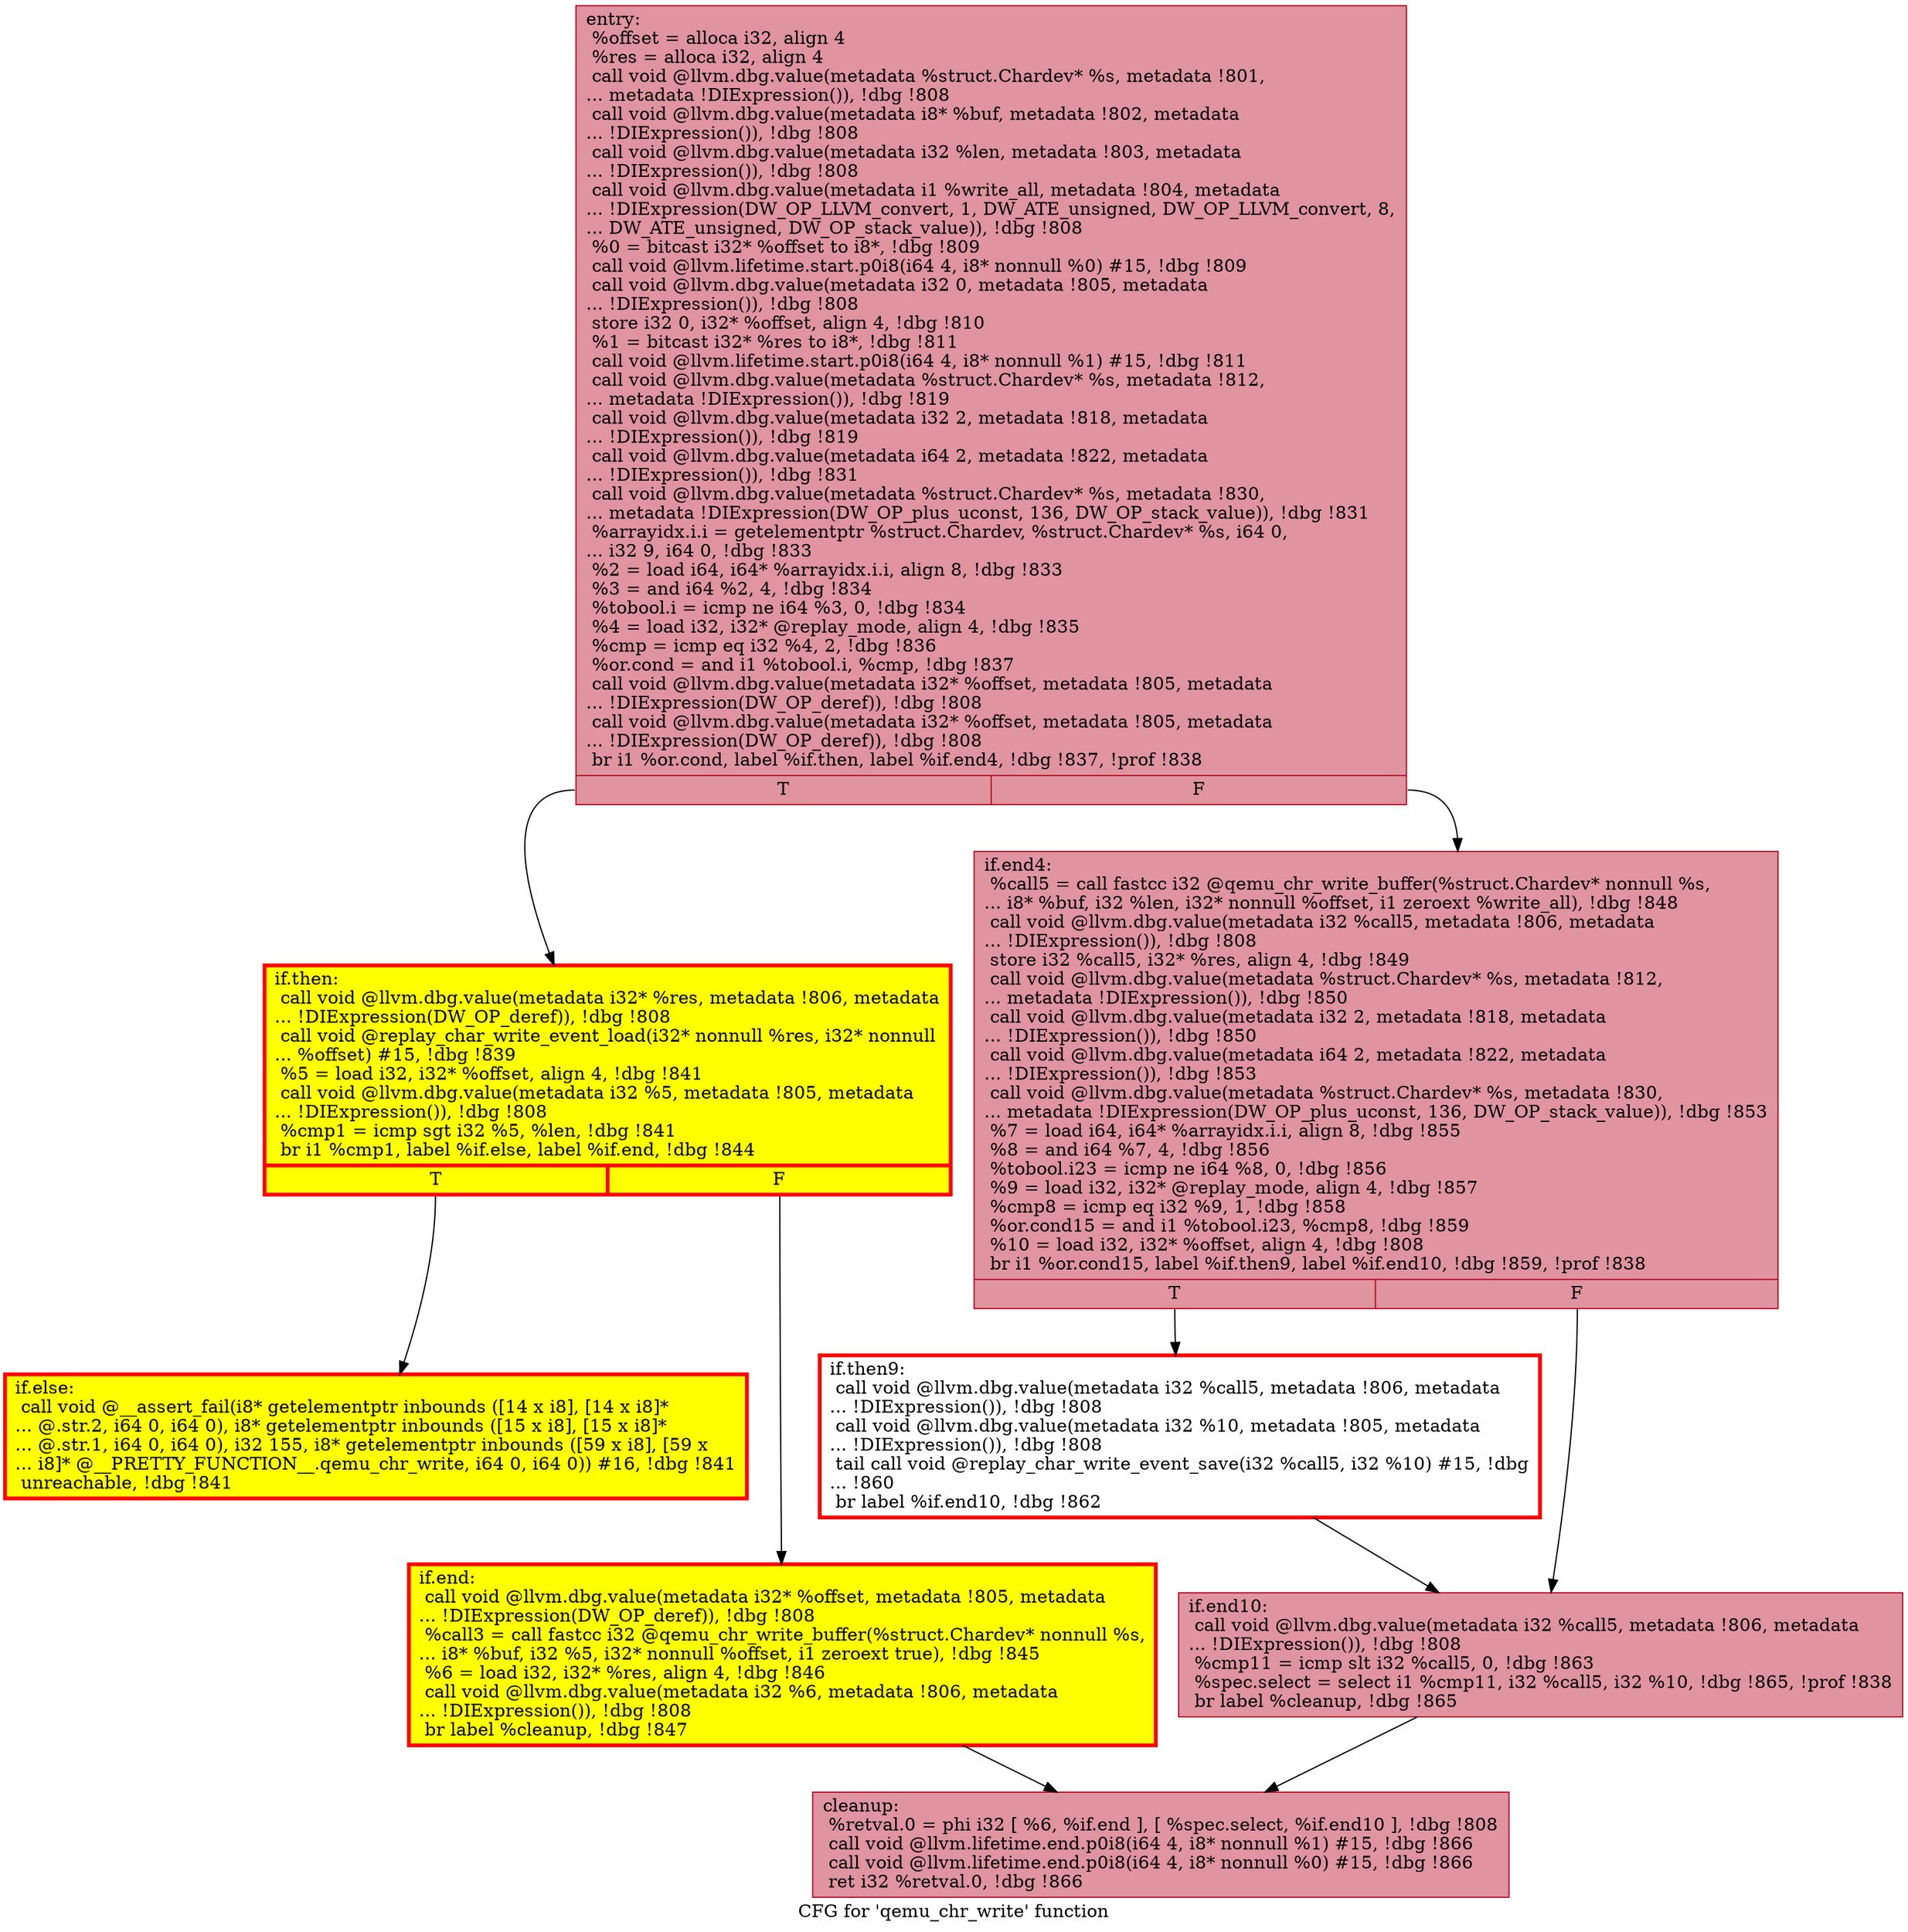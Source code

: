 digraph "CFG for 'qemu_chr_write' function" {
	label="CFG for 'qemu_chr_write' function";

	Node0x55fa00cb3be0 [shape=record,color="#b70d28ff", style=filled, fillcolor="#b70d2870",label="{entry:\l  %offset = alloca i32, align 4\l  %res = alloca i32, align 4\l  call void @llvm.dbg.value(metadata %struct.Chardev* %s, metadata !801,\l... metadata !DIExpression()), !dbg !808\l  call void @llvm.dbg.value(metadata i8* %buf, metadata !802, metadata\l... !DIExpression()), !dbg !808\l  call void @llvm.dbg.value(metadata i32 %len, metadata !803, metadata\l... !DIExpression()), !dbg !808\l  call void @llvm.dbg.value(metadata i1 %write_all, metadata !804, metadata\l... !DIExpression(DW_OP_LLVM_convert, 1, DW_ATE_unsigned, DW_OP_LLVM_convert, 8,\l... DW_ATE_unsigned, DW_OP_stack_value)), !dbg !808\l  %0 = bitcast i32* %offset to i8*, !dbg !809\l  call void @llvm.lifetime.start.p0i8(i64 4, i8* nonnull %0) #15, !dbg !809\l  call void @llvm.dbg.value(metadata i32 0, metadata !805, metadata\l... !DIExpression()), !dbg !808\l  store i32 0, i32* %offset, align 4, !dbg !810\l  %1 = bitcast i32* %res to i8*, !dbg !811\l  call void @llvm.lifetime.start.p0i8(i64 4, i8* nonnull %1) #15, !dbg !811\l  call void @llvm.dbg.value(metadata %struct.Chardev* %s, metadata !812,\l... metadata !DIExpression()), !dbg !819\l  call void @llvm.dbg.value(metadata i32 2, metadata !818, metadata\l... !DIExpression()), !dbg !819\l  call void @llvm.dbg.value(metadata i64 2, metadata !822, metadata\l... !DIExpression()), !dbg !831\l  call void @llvm.dbg.value(metadata %struct.Chardev* %s, metadata !830,\l... metadata !DIExpression(DW_OP_plus_uconst, 136, DW_OP_stack_value)), !dbg !831\l  %arrayidx.i.i = getelementptr %struct.Chardev, %struct.Chardev* %s, i64 0,\l... i32 9, i64 0, !dbg !833\l  %2 = load i64, i64* %arrayidx.i.i, align 8, !dbg !833\l  %3 = and i64 %2, 4, !dbg !834\l  %tobool.i = icmp ne i64 %3, 0, !dbg !834\l  %4 = load i32, i32* @replay_mode, align 4, !dbg !835\l  %cmp = icmp eq i32 %4, 2, !dbg !836\l  %or.cond = and i1 %tobool.i, %cmp, !dbg !837\l  call void @llvm.dbg.value(metadata i32* %offset, metadata !805, metadata\l... !DIExpression(DW_OP_deref)), !dbg !808\l  call void @llvm.dbg.value(metadata i32* %offset, metadata !805, metadata\l... !DIExpression(DW_OP_deref)), !dbg !808\l  br i1 %or.cond, label %if.then, label %if.end4, !dbg !837, !prof !838\l|{<s0>T|<s1>F}}"];
	Node0x55fa00cb3be0:s0 -> Node0x55fa00cbf810;
	Node0x55fa00cb3be0:s1 -> Node0x55fa00cbf880;
	Node0x55fa00cbf810 [shape=record,penwidth=3.0, style="filled", color="red", fillcolor="yellow",label="{if.then:                                          \l  call void @llvm.dbg.value(metadata i32* %res, metadata !806, metadata\l... !DIExpression(DW_OP_deref)), !dbg !808\l  call void @replay_char_write_event_load(i32* nonnull %res, i32* nonnull\l... %offset) #15, !dbg !839\l  %5 = load i32, i32* %offset, align 4, !dbg !841\l  call void @llvm.dbg.value(metadata i32 %5, metadata !805, metadata\l... !DIExpression()), !dbg !808\l  %cmp1 = icmp sgt i32 %5, %len, !dbg !841\l  br i1 %cmp1, label %if.else, label %if.end, !dbg !844\l|{<s0>T|<s1>F}}"];
	Node0x55fa00cbf810:s0 -> Node0x55fa00cc0e10;
	Node0x55fa00cbf810:s1 -> Node0x55fa00cc1480;
	Node0x55fa00cc0e10 [shape=record,penwidth=3.0, style="filled", color="red", fillcolor="yellow",label="{if.else:                                          \l  call void @__assert_fail(i8* getelementptr inbounds ([14 x i8], [14 x i8]*\l... @.str.2, i64 0, i64 0), i8* getelementptr inbounds ([15 x i8], [15 x i8]*\l... @.str.1, i64 0, i64 0), i32 155, i8* getelementptr inbounds ([59 x i8], [59 x\l... i8]* @__PRETTY_FUNCTION__.qemu_chr_write, i64 0, i64 0)) #16, !dbg !841\l  unreachable, !dbg !841\l}"];
	Node0x55fa00cc1480 [shape=record,penwidth=3.0, style="filled", color="red", fillcolor="yellow",label="{if.end:                                           \l  call void @llvm.dbg.value(metadata i32* %offset, metadata !805, metadata\l... !DIExpression(DW_OP_deref)), !dbg !808\l  %call3 = call fastcc i32 @qemu_chr_write_buffer(%struct.Chardev* nonnull %s,\l... i8* %buf, i32 %5, i32* nonnull %offset, i1 zeroext true), !dbg !845\l  %6 = load i32, i32* %res, align 4, !dbg !846\l  call void @llvm.dbg.value(metadata i32 %6, metadata !806, metadata\l... !DIExpression()), !dbg !808\l  br label %cleanup, !dbg !847\l}"];
	Node0x55fa00cc1480 -> Node0x55fa00cadbb0;
	Node0x55fa00cbf880 [shape=record,color="#b70d28ff", style=filled, fillcolor="#b70d2870",label="{if.end4:                                          \l  %call5 = call fastcc i32 @qemu_chr_write_buffer(%struct.Chardev* nonnull %s,\l... i8* %buf, i32 %len, i32* nonnull %offset, i1 zeroext %write_all), !dbg !848\l  call void @llvm.dbg.value(metadata i32 %call5, metadata !806, metadata\l... !DIExpression()), !dbg !808\l  store i32 %call5, i32* %res, align 4, !dbg !849\l  call void @llvm.dbg.value(metadata %struct.Chardev* %s, metadata !812,\l... metadata !DIExpression()), !dbg !850\l  call void @llvm.dbg.value(metadata i32 2, metadata !818, metadata\l... !DIExpression()), !dbg !850\l  call void @llvm.dbg.value(metadata i64 2, metadata !822, metadata\l... !DIExpression()), !dbg !853\l  call void @llvm.dbg.value(metadata %struct.Chardev* %s, metadata !830,\l... metadata !DIExpression(DW_OP_plus_uconst, 136, DW_OP_stack_value)), !dbg !853\l  %7 = load i64, i64* %arrayidx.i.i, align 8, !dbg !855\l  %8 = and i64 %7, 4, !dbg !856\l  %tobool.i23 = icmp ne i64 %8, 0, !dbg !856\l  %9 = load i32, i32* @replay_mode, align 4, !dbg !857\l  %cmp8 = icmp eq i32 %9, 1, !dbg !858\l  %or.cond15 = and i1 %tobool.i23, %cmp8, !dbg !859\l  %10 = load i32, i32* %offset, align 4, !dbg !808\l  br i1 %or.cond15, label %if.then9, label %if.end10, !dbg !859, !prof !838\l|{<s0>T|<s1>F}}"];
	Node0x55fa00cbf880:s0 -> Node0x55fa00cc3fa0;
	Node0x55fa00cbf880:s1 -> Node0x55fa00cc5dc0;
	Node0x55fa00cc3fa0 [shape=record,penwidth=3.0, color="red",label="{if.then9:                                         \l  call void @llvm.dbg.value(metadata i32 %call5, metadata !806, metadata\l... !DIExpression()), !dbg !808\l  call void @llvm.dbg.value(metadata i32 %10, metadata !805, metadata\l... !DIExpression()), !dbg !808\l  tail call void @replay_char_write_event_save(i32 %call5, i32 %10) #15, !dbg\l... !860\l  br label %if.end10, !dbg !862\l}"];
	Node0x55fa00cc3fa0 -> Node0x55fa00cc5dc0;
	Node0x55fa00cc5dc0 [shape=record,color="#b70d28ff", style=filled, fillcolor="#b70d2870",label="{if.end10:                                         \l  call void @llvm.dbg.value(metadata i32 %call5, metadata !806, metadata\l... !DIExpression()), !dbg !808\l  %cmp11 = icmp slt i32 %call5, 0, !dbg !863\l  %spec.select = select i1 %cmp11, i32 %call5, i32 %10, !dbg !865, !prof !838\l  br label %cleanup, !dbg !865\l}"];
	Node0x55fa00cc5dc0 -> Node0x55fa00cadbb0;
	Node0x55fa00cadbb0 [shape=record,color="#b70d28ff", style=filled, fillcolor="#b70d2870",label="{cleanup:                                          \l  %retval.0 = phi i32 [ %6, %if.end ], [ %spec.select, %if.end10 ], !dbg !808\l  call void @llvm.lifetime.end.p0i8(i64 4, i8* nonnull %1) #15, !dbg !866\l  call void @llvm.lifetime.end.p0i8(i64 4, i8* nonnull %0) #15, !dbg !866\l  ret i32 %retval.0, !dbg !866\l}"];
}
